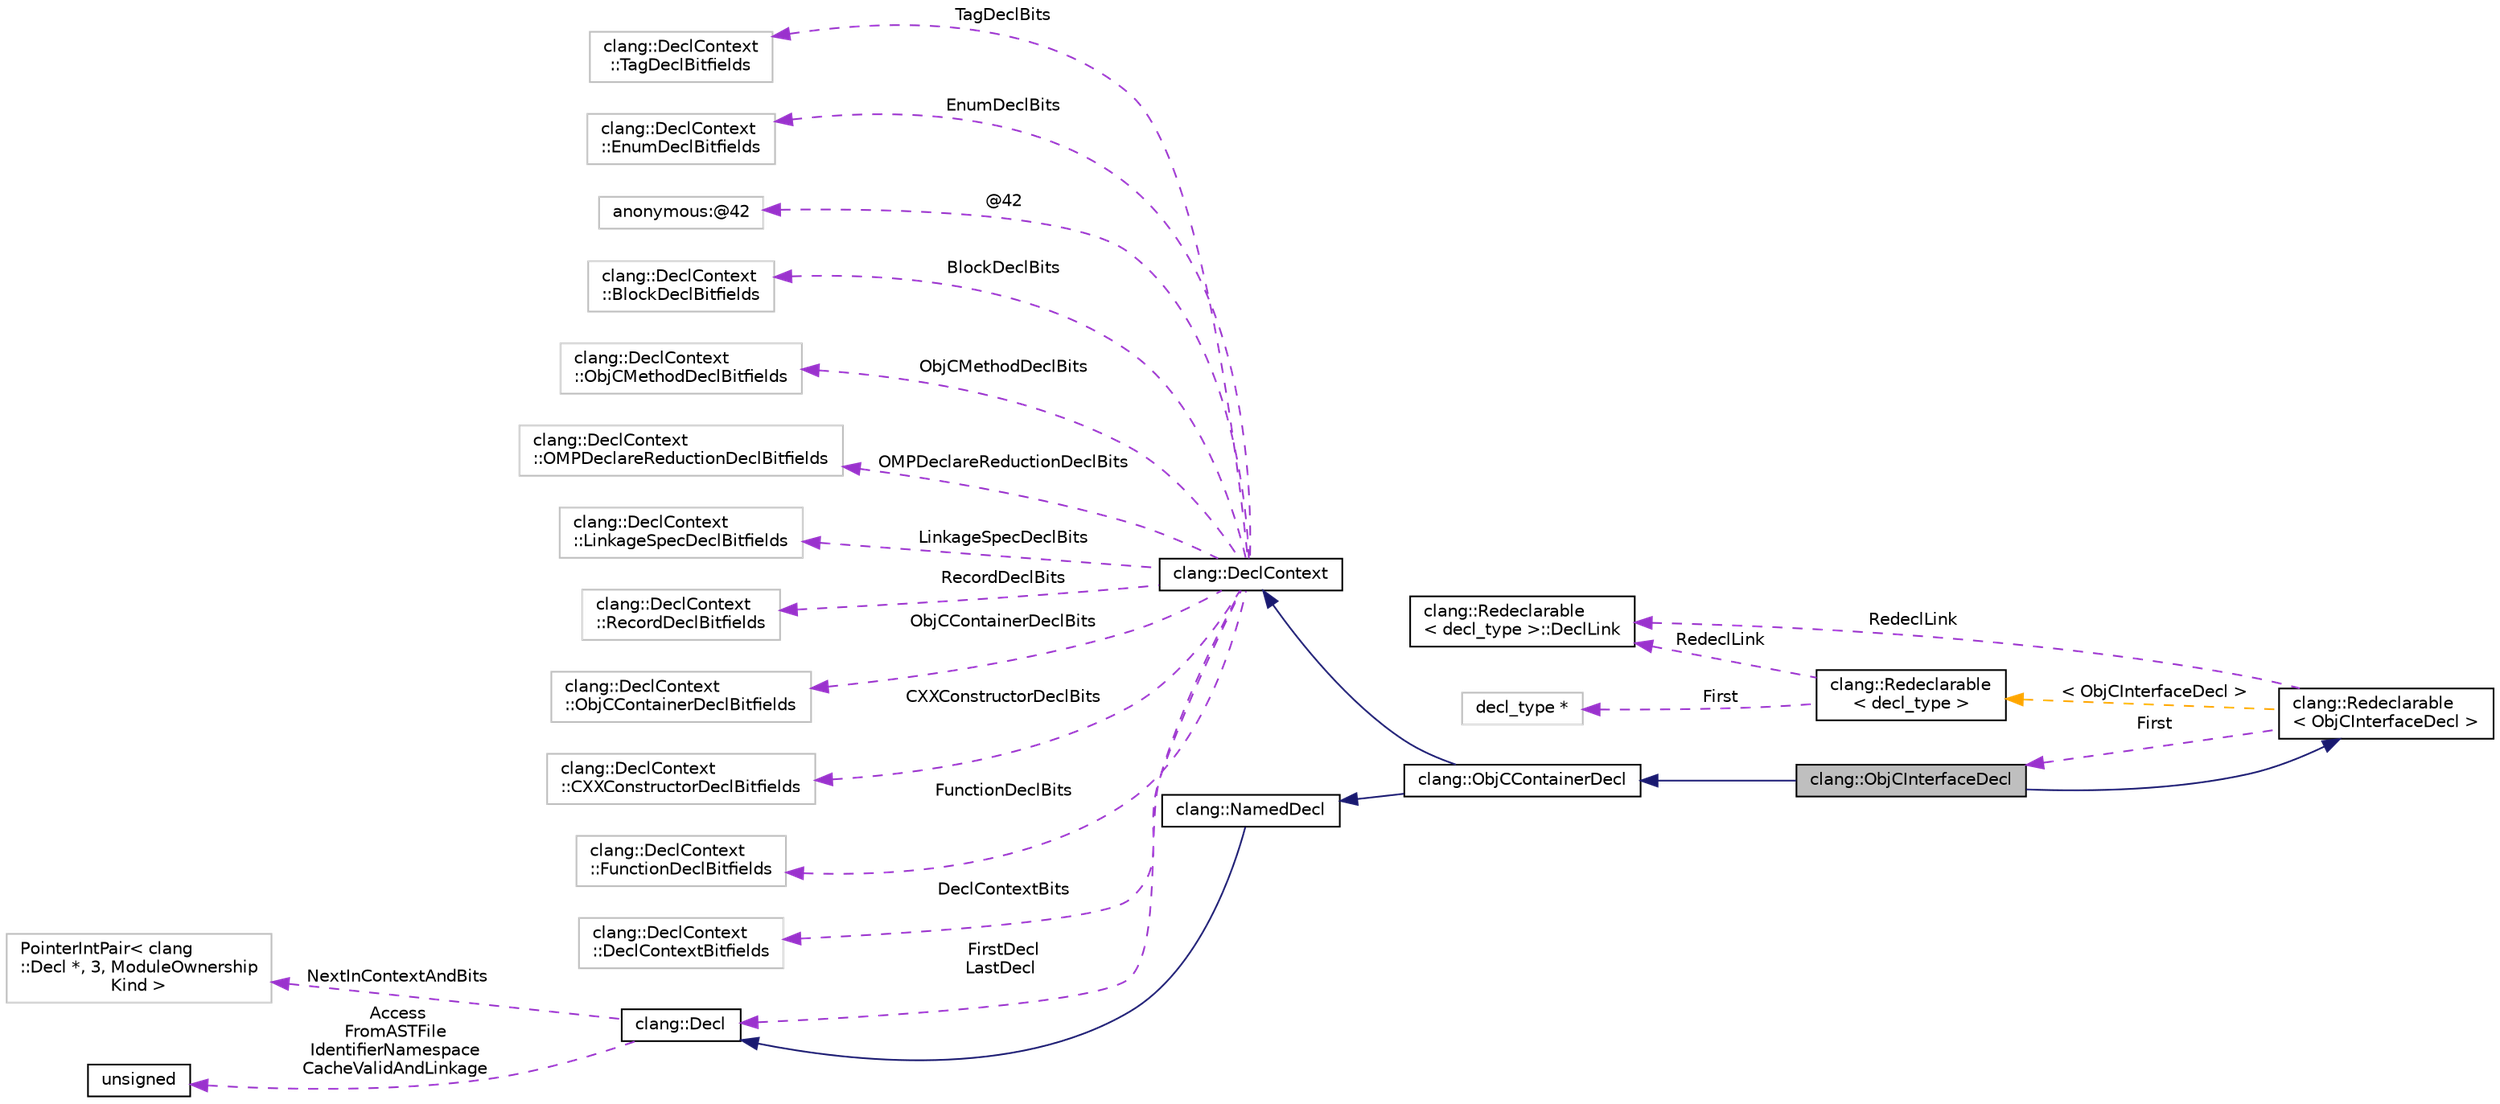 digraph "clang::ObjCInterfaceDecl"
{
 // LATEX_PDF_SIZE
  bgcolor="transparent";
  edge [fontname="Helvetica",fontsize="10",labelfontname="Helvetica",labelfontsize="10"];
  node [fontname="Helvetica",fontsize="10",shape=record];
  rankdir="LR";
  Node1 [label="clang::ObjCInterfaceDecl",height=0.2,width=0.4,color="black", fillcolor="grey75", style="filled", fontcolor="black",tooltip="Represents an ObjC class declaration."];
  Node2 -> Node1 [dir="back",color="midnightblue",fontsize="10",style="solid",fontname="Helvetica"];
  Node2 [label="clang::ObjCContainerDecl",height=0.2,width=0.4,color="black",URL="$classclang_1_1ObjCContainerDecl.html",tooltip="ObjCContainerDecl - Represents a container for method declarations."];
  Node3 -> Node2 [dir="back",color="midnightblue",fontsize="10",style="solid",fontname="Helvetica"];
  Node3 [label="clang::NamedDecl",height=0.2,width=0.4,color="black",URL="$classclang_1_1NamedDecl.html",tooltip="This represents a decl that may have a name."];
  Node4 -> Node3 [dir="back",color="midnightblue",fontsize="10",style="solid",fontname="Helvetica"];
  Node4 [label="clang::Decl",height=0.2,width=0.4,color="black",URL="$classclang_1_1Decl.html",tooltip="Decl - This represents one declaration (or definition), e.g."];
  Node5 -> Node4 [dir="back",color="darkorchid3",fontsize="10",style="dashed",label=" NextInContextAndBits" ,fontname="Helvetica"];
  Node5 [label="PointerIntPair\< clang\l::Decl *, 3, ModuleOwnership\lKind \>",height=0.2,width=0.4,color="grey75",tooltip=" "];
  Node6 -> Node4 [dir="back",color="darkorchid3",fontsize="10",style="dashed",label=" Access\nFromASTFile\nIdentifierNamespace\nCacheValidAndLinkage" ,fontname="Helvetica"];
  Node6 [label="unsigned",height=0.2,width=0.4,color="black",URL="$classunsigned.html",tooltip=" "];
  Node7 -> Node2 [dir="back",color="midnightblue",fontsize="10",style="solid",fontname="Helvetica"];
  Node7 [label="clang::DeclContext",height=0.2,width=0.4,color="black",URL="$classclang_1_1DeclContext.html",tooltip="DeclContext - This is used only as base class of specific decl types that can act as declaration cont..."];
  Node8 -> Node7 [dir="back",color="darkorchid3",fontsize="10",style="dashed",label=" TagDeclBits" ,fontname="Helvetica"];
  Node8 [label="clang::DeclContext\l::TagDeclBitfields",height=0.2,width=0.4,color="grey75",tooltip="Stores the bits used by TagDecl."];
  Node9 -> Node7 [dir="back",color="darkorchid3",fontsize="10",style="dashed",label=" EnumDeclBits" ,fontname="Helvetica"];
  Node9 [label="clang::DeclContext\l::EnumDeclBitfields",height=0.2,width=0.4,color="grey75",tooltip="Stores the bits used by EnumDecl."];
  Node10 -> Node7 [dir="back",color="darkorchid3",fontsize="10",style="dashed",label=" @42" ,fontname="Helvetica"];
  Node10 [label="anonymous:@42",height=0.2,width=0.4,color="grey75",tooltip=" "];
  Node11 -> Node7 [dir="back",color="darkorchid3",fontsize="10",style="dashed",label=" BlockDeclBits" ,fontname="Helvetica"];
  Node11 [label="clang::DeclContext\l::BlockDeclBitfields",height=0.2,width=0.4,color="grey75",tooltip="Stores the bits used by BlockDecl."];
  Node12 -> Node7 [dir="back",color="darkorchid3",fontsize="10",style="dashed",label=" ObjCMethodDeclBits" ,fontname="Helvetica"];
  Node12 [label="clang::DeclContext\l::ObjCMethodDeclBitfields",height=0.2,width=0.4,color="grey75",tooltip="Stores the bits used by ObjCMethodDecl."];
  Node13 -> Node7 [dir="back",color="darkorchid3",fontsize="10",style="dashed",label=" OMPDeclareReductionDeclBits" ,fontname="Helvetica"];
  Node13 [label="clang::DeclContext\l::OMPDeclareReductionDeclBitfields",height=0.2,width=0.4,color="grey75",tooltip="Stores the bits used by OMPDeclareReductionDecl."];
  Node14 -> Node7 [dir="back",color="darkorchid3",fontsize="10",style="dashed",label=" LinkageSpecDeclBits" ,fontname="Helvetica"];
  Node14 [label="clang::DeclContext\l::LinkageSpecDeclBitfields",height=0.2,width=0.4,color="grey75",tooltip="Stores the bits used by LinkageSpecDecl."];
  Node15 -> Node7 [dir="back",color="darkorchid3",fontsize="10",style="dashed",label=" RecordDeclBits" ,fontname="Helvetica"];
  Node15 [label="clang::DeclContext\l::RecordDeclBitfields",height=0.2,width=0.4,color="grey75",tooltip="Stores the bits used by RecordDecl."];
  Node16 -> Node7 [dir="back",color="darkorchid3",fontsize="10",style="dashed",label=" ObjCContainerDeclBits" ,fontname="Helvetica"];
  Node16 [label="clang::DeclContext\l::ObjCContainerDeclBitfields",height=0.2,width=0.4,color="grey75",tooltip="Stores the bits used by ObjCContainerDecl."];
  Node17 -> Node7 [dir="back",color="darkorchid3",fontsize="10",style="dashed",label=" CXXConstructorDeclBits" ,fontname="Helvetica"];
  Node17 [label="clang::DeclContext\l::CXXConstructorDeclBitfields",height=0.2,width=0.4,color="grey75",tooltip="Stores the bits used by CXXConstructorDecl."];
  Node18 -> Node7 [dir="back",color="darkorchid3",fontsize="10",style="dashed",label=" FunctionDeclBits" ,fontname="Helvetica"];
  Node18 [label="clang::DeclContext\l::FunctionDeclBitfields",height=0.2,width=0.4,color="grey75",tooltip="Stores the bits used by FunctionDecl."];
  Node19 -> Node7 [dir="back",color="darkorchid3",fontsize="10",style="dashed",label=" DeclContextBits" ,fontname="Helvetica"];
  Node19 [label="clang::DeclContext\l::DeclContextBitfields",height=0.2,width=0.4,color="grey75",tooltip="Stores the bits used by DeclContext."];
  Node4 -> Node7 [dir="back",color="darkorchid3",fontsize="10",style="dashed",label=" FirstDecl\nLastDecl" ,fontname="Helvetica"];
  Node20 -> Node1 [dir="back",color="midnightblue",fontsize="10",style="solid",fontname="Helvetica"];
  Node20 [label="clang::Redeclarable\l\< ObjCInterfaceDecl \>",height=0.2,width=0.4,color="black",URL="$classclang_1_1Redeclarable.html",tooltip=" "];
  Node1 -> Node20 [dir="back",color="darkorchid3",fontsize="10",style="dashed",label=" First" ,fontname="Helvetica"];
  Node21 -> Node20 [dir="back",color="darkorchid3",fontsize="10",style="dashed",label=" RedeclLink" ,fontname="Helvetica"];
  Node21 [label="clang::Redeclarable\l\< decl_type \>::DeclLink",height=0.2,width=0.4,color="black",URL="$classclang_1_1Redeclarable_1_1DeclLink.html",tooltip=" "];
  Node22 -> Node20 [dir="back",color="orange",fontsize="10",style="dashed",label=" \< ObjCInterfaceDecl \>" ,fontname="Helvetica"];
  Node22 [label="clang::Redeclarable\l\< decl_type \>",height=0.2,width=0.4,color="black",URL="$classclang_1_1Redeclarable.html",tooltip="Provides common interface for the Decls that can be redeclared."];
  Node21 -> Node22 [dir="back",color="darkorchid3",fontsize="10",style="dashed",label=" RedeclLink" ,fontname="Helvetica"];
  Node23 -> Node22 [dir="back",color="darkorchid3",fontsize="10",style="dashed",label=" First" ,fontname="Helvetica"];
  Node23 [label="decl_type *",height=0.2,width=0.4,color="grey75",tooltip=" "];
}
